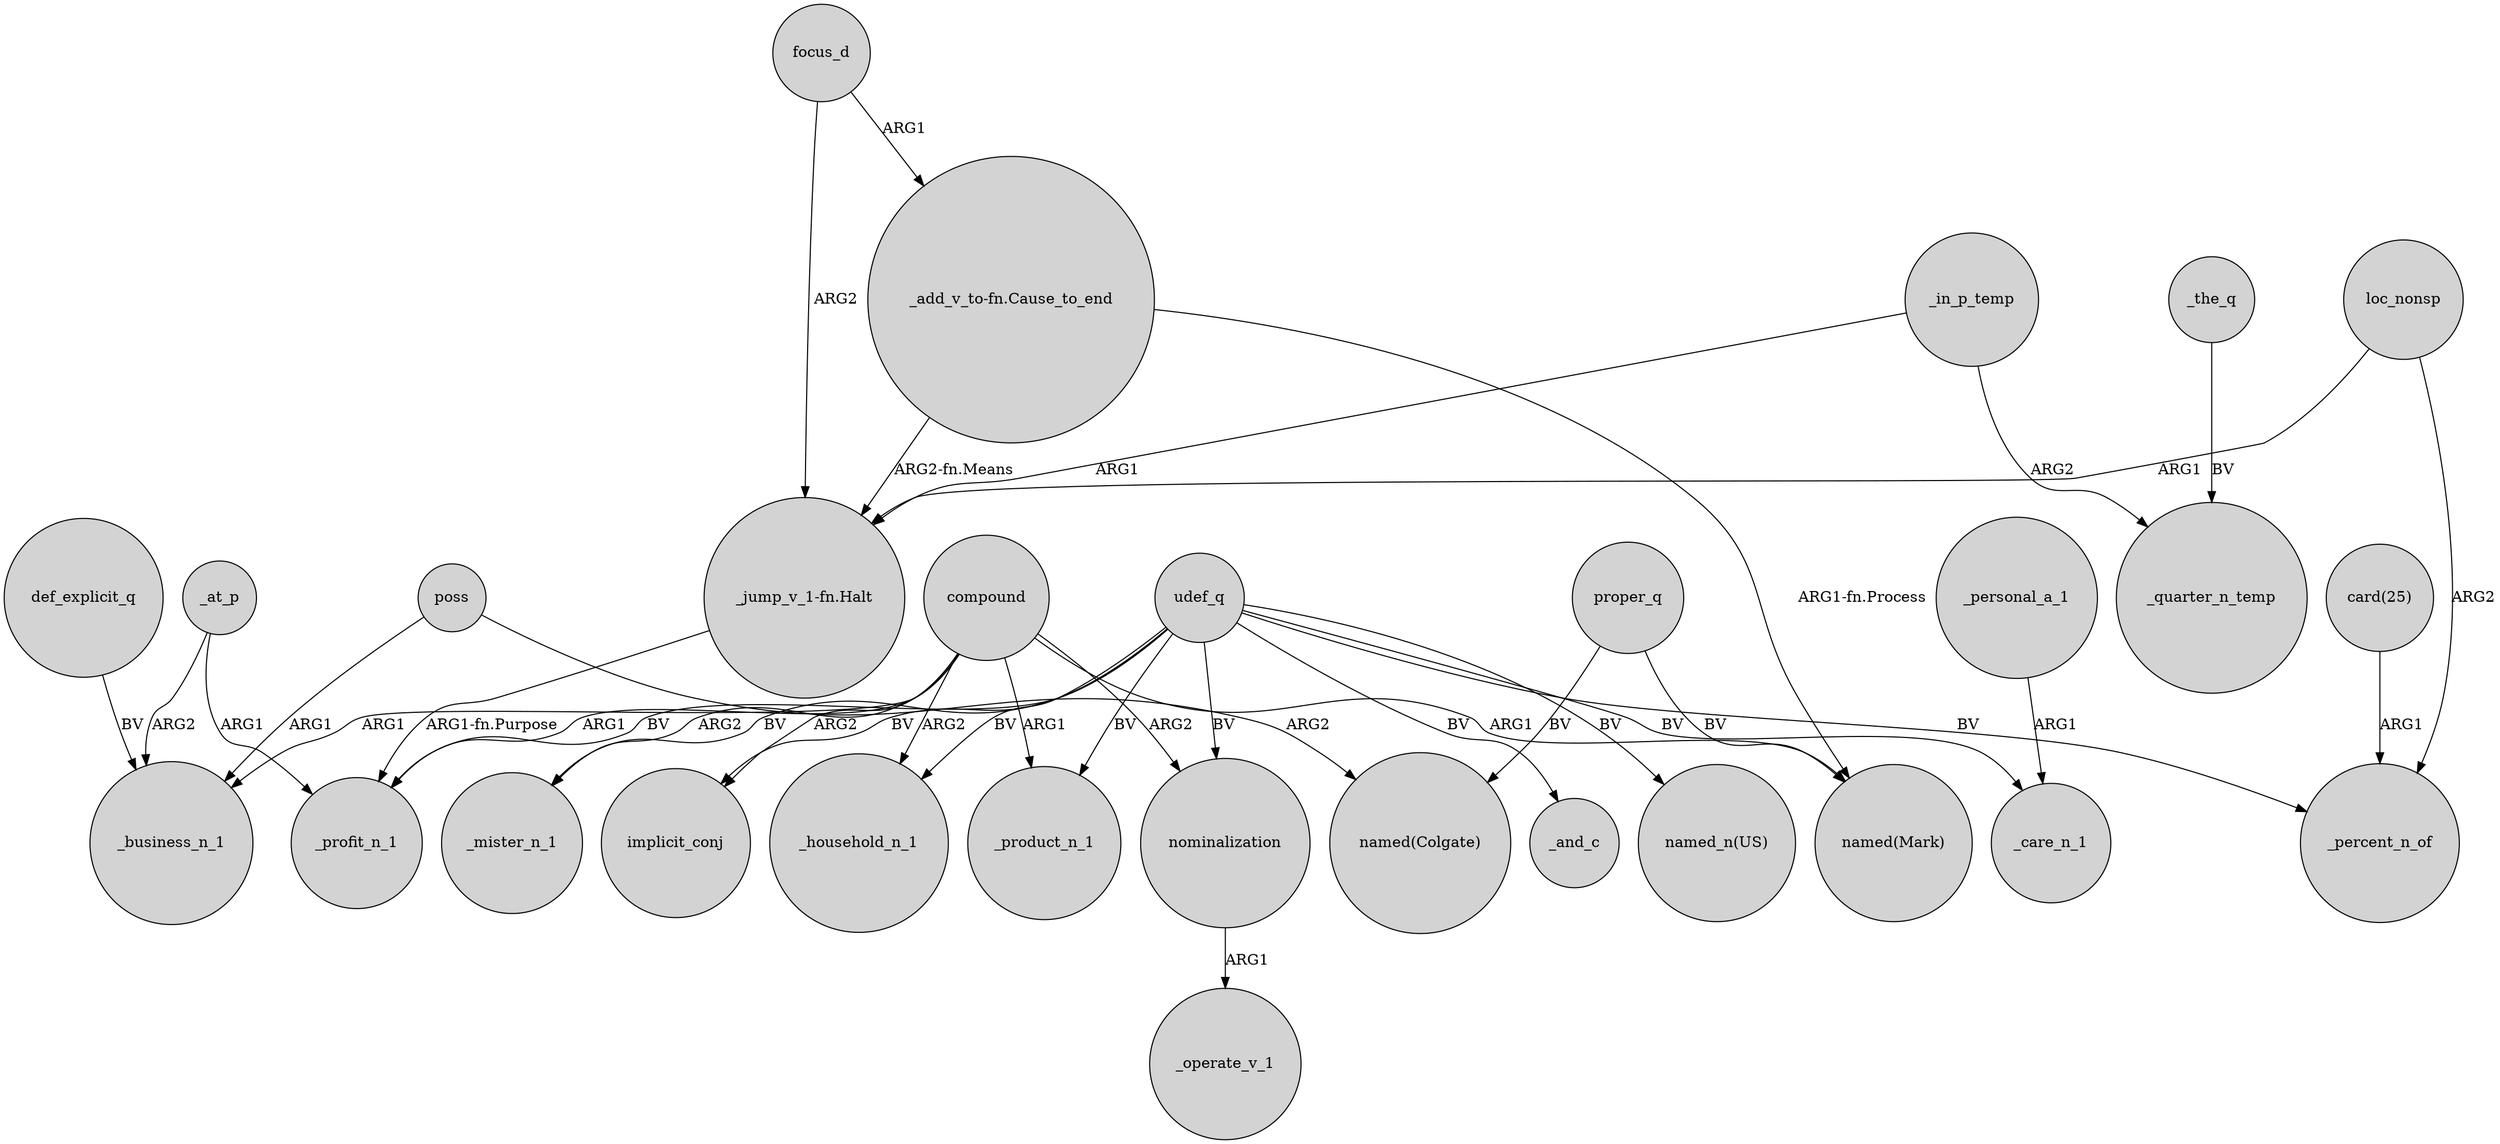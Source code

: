 digraph {
	node [shape=circle style=filled]
	def_explicit_q -> _business_n_1 [label=BV]
	_in_p_temp -> _quarter_n_temp [label=ARG2]
	compound -> _mister_n_1 [label=ARG2]
	focus_d -> "_add_v_to-fn.Cause_to_end" [label=ARG1]
	_at_p -> _profit_n_1 [label=ARG1]
	poss -> _business_n_1 [label=ARG1]
	_personal_a_1 -> _care_n_1 [label=ARG1]
	poss -> "named(Colgate)" [label=ARG2]
	udef_q -> _care_n_1 [label=BV]
	_the_q -> _quarter_n_temp [label=BV]
	udef_q -> nominalization [label=BV]
	"card(25)" -> _percent_n_of [label=ARG1]
	loc_nonsp -> "_jump_v_1-fn.Halt" [label=ARG1]
	nominalization -> _operate_v_1 [label=ARG1]
	udef_q -> _profit_n_1 [label=BV]
	udef_q -> _product_n_1 [label=BV]
	udef_q -> _and_c [label=BV]
	compound -> "named(Mark)" [label=ARG1]
	udef_q -> _mister_n_1 [label=BV]
	compound -> implicit_conj [label=ARG2]
	compound -> nominalization [label=ARG2]
	"_jump_v_1-fn.Halt" -> _profit_n_1 [label="ARG1-fn.Purpose"]
	_at_p -> _business_n_1 [label=ARG2]
	udef_q -> _percent_n_of [label=BV]
	compound -> _profit_n_1 [label=ARG1]
	compound -> _household_n_1 [label=ARG2]
	_in_p_temp -> "_jump_v_1-fn.Halt" [label=ARG1]
	proper_q -> "named(Mark)" [label=BV]
	focus_d -> "_jump_v_1-fn.Halt" [label=ARG2]
	"_add_v_to-fn.Cause_to_end" -> "_jump_v_1-fn.Halt" [label="ARG2-fn.Means"]
	compound -> _product_n_1 [label=ARG1]
	udef_q -> _household_n_1 [label=BV]
	compound -> _business_n_1 [label=ARG1]
	proper_q -> "named(Colgate)" [label=BV]
	"_add_v_to-fn.Cause_to_end" -> "named(Mark)" [label="ARG1-fn.Process"]
	udef_q -> implicit_conj [label=BV]
	udef_q -> "named_n(US)" [label=BV]
	loc_nonsp -> _percent_n_of [label=ARG2]
}
